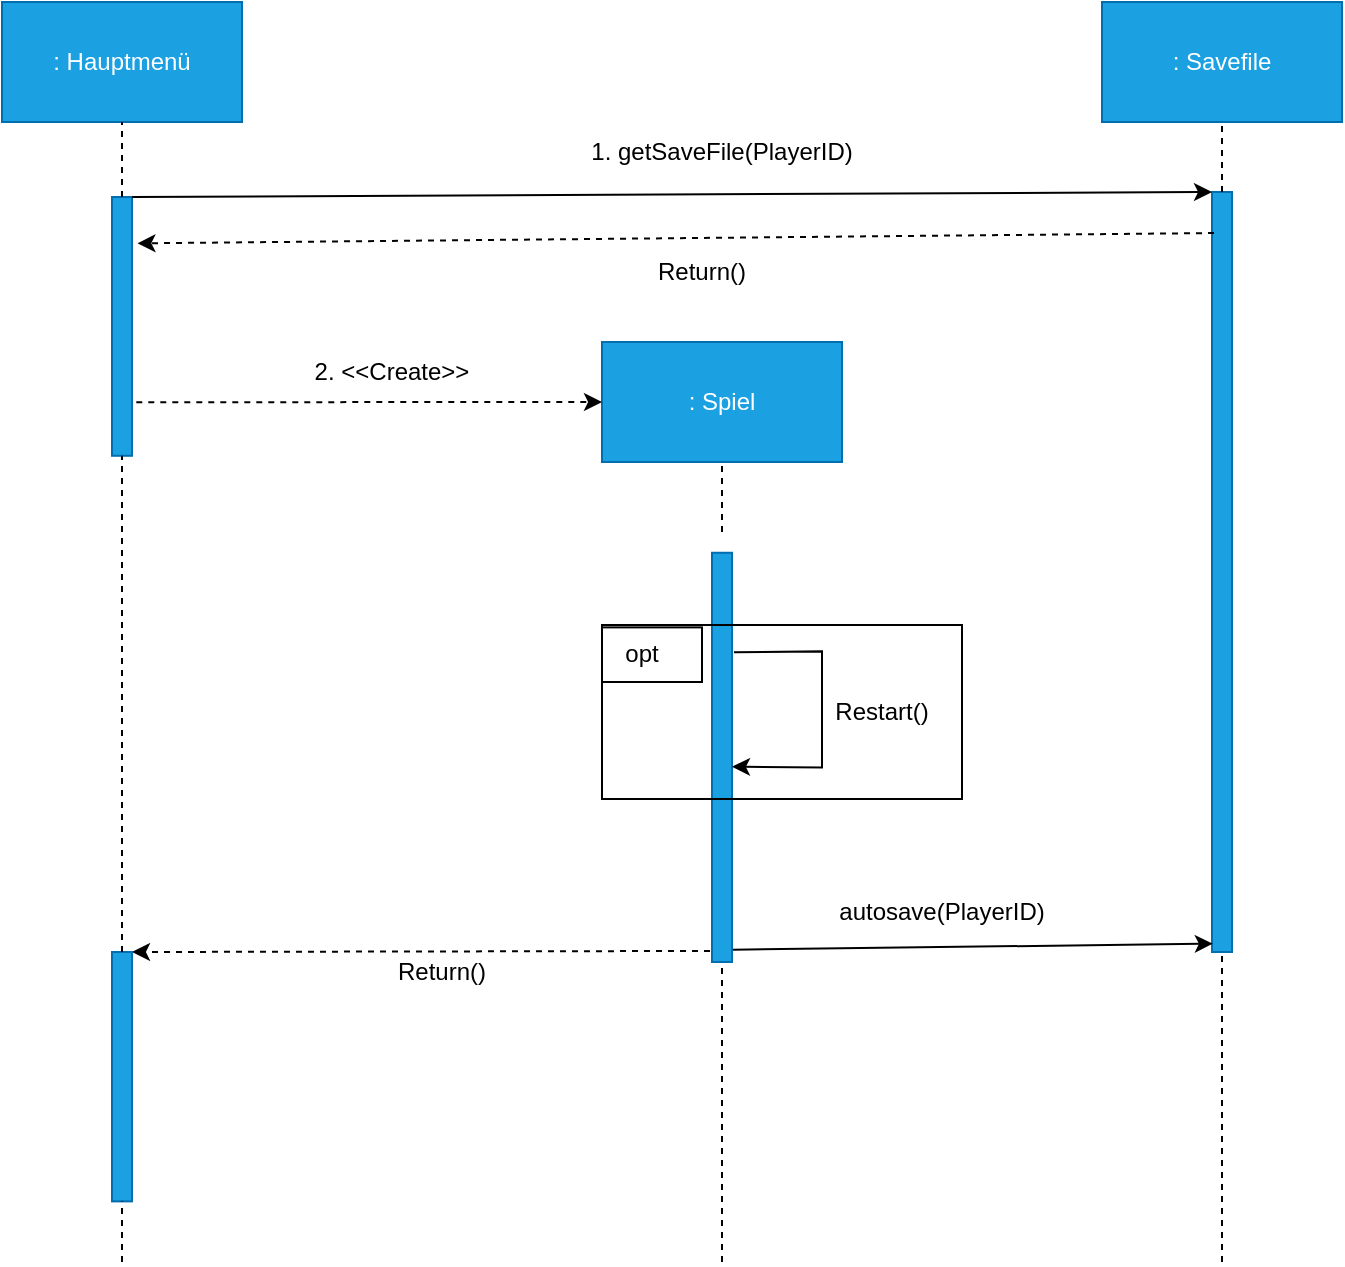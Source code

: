 <mxfile version="24.8.3">
  <diagram name="Seite-1" id="oJDCI8ETv8zkShUsoe8n">
    <mxGraphModel dx="1232" dy="1097" grid="1" gridSize="10" guides="1" tooltips="1" connect="1" arrows="1" fold="1" page="1" pageScale="1" pageWidth="827" pageHeight="1169" math="0" shadow="0">
      <root>
        <mxCell id="0" />
        <mxCell id="1" parent="0" />
        <mxCell id="HWrymoXPi1oPv0uhaC2f-2" value="" style="rounded=0;whiteSpace=wrap;html=1;rotation=-90;fillColor=#1ba1e2;strokeColor=#006EAF;fontColor=#ffffff;" parent="1" vertex="1">
          <mxGeometry x="45.31" y="287.2" width="129.38" height="10" as="geometry" />
        </mxCell>
        <mxCell id="HWrymoXPi1oPv0uhaC2f-3" value=": Hauptmenü" style="rounded=0;whiteSpace=wrap;html=1;fillColor=#1ba1e2;fontColor=#ffffff;strokeColor=#006EAF;" parent="1" vertex="1">
          <mxGeometry x="50" y="130" width="120" height="60" as="geometry" />
        </mxCell>
        <mxCell id="HWrymoXPi1oPv0uhaC2f-5" value="" style="endArrow=none;dashed=1;html=1;rounded=0;entryX=0.5;entryY=1;entryDx=0;entryDy=0;exitX=1;exitY=0.5;exitDx=0;exitDy=0;" parent="1" source="HWrymoXPi1oPv0uhaC2f-2" target="HWrymoXPi1oPv0uhaC2f-3" edge="1">
          <mxGeometry width="50" height="50" relative="1" as="geometry">
            <mxPoint x="370" y="450" as="sourcePoint" />
            <mxPoint x="420" y="400" as="targetPoint" />
          </mxGeometry>
        </mxCell>
        <mxCell id="HWrymoXPi1oPv0uhaC2f-6" value="" style="rounded=0;whiteSpace=wrap;html=1;rotation=-90;fillColor=#1ba1e2;strokeColor=#006EAF;fontColor=#ffffff;" parent="1" vertex="1">
          <mxGeometry x="307.69" y="502.69" width="204.62" height="10" as="geometry" />
        </mxCell>
        <mxCell id="HWrymoXPi1oPv0uhaC2f-7" value="" style="rounded=0;whiteSpace=wrap;html=1;rotation=-90;fillColor=#1ba1e2;strokeColor=#006EAF;fontColor=#ffffff;" parent="1" vertex="1">
          <mxGeometry x="470" y="410" width="380" height="10" as="geometry" />
        </mxCell>
        <mxCell id="HWrymoXPi1oPv0uhaC2f-9" value=": Spiel" style="rounded=0;whiteSpace=wrap;html=1;fillColor=#1ba1e2;fontColor=#ffffff;strokeColor=#006EAF;" parent="1" vertex="1">
          <mxGeometry x="350" y="300" width="120" height="60" as="geometry" />
        </mxCell>
        <mxCell id="HWrymoXPi1oPv0uhaC2f-10" value=": Savefile" style="rounded=0;whiteSpace=wrap;html=1;fillColor=#1ba1e2;fontColor=#ffffff;strokeColor=#006EAF;" parent="1" vertex="1">
          <mxGeometry x="600" y="130" width="120" height="60" as="geometry" />
        </mxCell>
        <mxCell id="HWrymoXPi1oPv0uhaC2f-11" value="" style="endArrow=none;dashed=1;html=1;rounded=0;entryX=0.5;entryY=1;entryDx=0;entryDy=0;exitX=1;exitY=0.5;exitDx=0;exitDy=0;" parent="1" target="HWrymoXPi1oPv0uhaC2f-9" edge="1">
          <mxGeometry width="50" height="50" relative="1" as="geometry">
            <mxPoint x="410" y="395" as="sourcePoint" />
            <mxPoint x="409.5" y="280" as="targetPoint" />
          </mxGeometry>
        </mxCell>
        <mxCell id="HWrymoXPi1oPv0uhaC2f-12" value="" style="endArrow=none;dashed=1;html=1;rounded=0;entryX=0.5;entryY=1;entryDx=0;entryDy=0;exitX=1;exitY=0.5;exitDx=0;exitDy=0;" parent="1" source="HWrymoXPi1oPv0uhaC2f-7" target="HWrymoXPi1oPv0uhaC2f-10" edge="1">
          <mxGeometry width="50" height="50" relative="1" as="geometry">
            <mxPoint x="560" y="340" as="sourcePoint" />
            <mxPoint x="610" y="290" as="targetPoint" />
          </mxGeometry>
        </mxCell>
        <mxCell id="HWrymoXPi1oPv0uhaC2f-16" value="" style="endArrow=classic;dashed=1;html=1;rounded=0;entryX=0;entryY=0.5;entryDx=0;entryDy=0;endFill=1;exitX=0.207;exitY=1.214;exitDx=0;exitDy=0;exitPerimeter=0;" parent="1" source="HWrymoXPi1oPv0uhaC2f-2" target="HWrymoXPi1oPv0uhaC2f-9" edge="1">
          <mxGeometry width="50" height="50" relative="1" as="geometry">
            <mxPoint x="120" y="330" as="sourcePoint" />
            <mxPoint x="360" y="470" as="targetPoint" />
          </mxGeometry>
        </mxCell>
        <mxCell id="HWrymoXPi1oPv0uhaC2f-17" value="2. &amp;lt;&amp;lt;Create&amp;gt;&amp;gt;" style="text;html=1;align=center;verticalAlign=middle;whiteSpace=wrap;rounded=0;" parent="1" vertex="1">
          <mxGeometry x="200" y="300" width="90" height="30" as="geometry" />
        </mxCell>
        <mxCell id="HWrymoXPi1oPv0uhaC2f-18" value="" style="endArrow=classic;html=1;rounded=0;exitX=1;exitY=1;exitDx=0;exitDy=0;entryX=1;entryY=0;entryDx=0;entryDy=0;endFill=1;" parent="1" source="HWrymoXPi1oPv0uhaC2f-2" target="HWrymoXPi1oPv0uhaC2f-7" edge="1">
          <mxGeometry width="50" height="50" relative="1" as="geometry">
            <mxPoint x="310" y="520" as="sourcePoint" />
            <mxPoint x="360" y="470" as="targetPoint" />
          </mxGeometry>
        </mxCell>
        <mxCell id="HWrymoXPi1oPv0uhaC2f-19" value="1. getSaveFile(PlayerID)" style="text;html=1;align=center;verticalAlign=middle;whiteSpace=wrap;rounded=0;" parent="1" vertex="1">
          <mxGeometry x="340" y="190" width="140" height="30" as="geometry" />
        </mxCell>
        <mxCell id="HWrymoXPi1oPv0uhaC2f-22" value="" style="endArrow=classic;html=1;rounded=0;entryX=0.75;entryY=1;entryDx=0;entryDy=0;exitX=0.914;exitY=1.1;exitDx=0;exitDy=0;exitPerimeter=0;" parent="1" edge="1">
          <mxGeometry width="50" height="50" relative="1" as="geometry">
            <mxPoint x="415.995" y="455.1" as="sourcePoint" />
            <mxPoint x="414.995" y="512.378" as="targetPoint" />
            <Array as="points">
              <mxPoint x="460" y="454.69" />
              <mxPoint x="460" y="512.69" />
            </Array>
          </mxGeometry>
        </mxCell>
        <mxCell id="HWrymoXPi1oPv0uhaC2f-23" value="Restart()" style="text;html=1;align=center;verticalAlign=middle;whiteSpace=wrap;rounded=0;" parent="1" vertex="1">
          <mxGeometry x="460" y="470" width="60" height="30" as="geometry" />
        </mxCell>
        <mxCell id="HWrymoXPi1oPv0uhaC2f-24" value="" style="endArrow=classic;html=1;rounded=0;exitX=0.03;exitY=1.043;exitDx=0;exitDy=0;exitPerimeter=0;endFill=1;entryX=0.011;entryY=0.043;entryDx=0;entryDy=0;entryPerimeter=0;" parent="1" source="HWrymoXPi1oPv0uhaC2f-6" target="HWrymoXPi1oPv0uhaC2f-7" edge="1">
          <mxGeometry width="50" height="50" relative="1" as="geometry">
            <mxPoint x="413.995" y="597.783" as="sourcePoint" />
            <mxPoint x="650" y="600" as="targetPoint" />
          </mxGeometry>
        </mxCell>
        <mxCell id="HWrymoXPi1oPv0uhaC2f-25" value="auto&lt;span style=&quot;background-color: initial;&quot;&gt;save(PlayerID)&lt;/span&gt;" style="text;html=1;align=center;verticalAlign=middle;whiteSpace=wrap;rounded=0;" parent="1" vertex="1">
          <mxGeometry x="490" y="570" width="60" height="30" as="geometry" />
        </mxCell>
        <mxCell id="HWrymoXPi1oPv0uhaC2f-26" value="" style="endArrow=classic;dashed=1;html=1;rounded=0;entryX=0.821;entryY=1.271;entryDx=0;entryDy=0;entryPerimeter=0;endFill=1;exitX=0.946;exitY=0.1;exitDx=0;exitDy=0;exitPerimeter=0;" parent="1" source="HWrymoXPi1oPv0uhaC2f-7" target="HWrymoXPi1oPv0uhaC2f-2" edge="1">
          <mxGeometry width="50" height="50" relative="1" as="geometry">
            <mxPoint x="650" y="252" as="sourcePoint" />
            <mxPoint x="390" y="240" as="targetPoint" />
          </mxGeometry>
        </mxCell>
        <mxCell id="HWrymoXPi1oPv0uhaC2f-27" value="Return()" style="text;html=1;align=center;verticalAlign=middle;whiteSpace=wrap;rounded=0;" parent="1" vertex="1">
          <mxGeometry x="370" y="250" width="60" height="30" as="geometry" />
        </mxCell>
        <mxCell id="HWrymoXPi1oPv0uhaC2f-28" value="" style="endArrow=classic;dashed=1;html=1;rounded=0;endFill=1;exitX=0.027;exitY=-0.1;exitDx=0;exitDy=0;exitPerimeter=0;entryX=1;entryY=1;entryDx=0;entryDy=0;" parent="1" source="HWrymoXPi1oPv0uhaC2f-6" target="HWrymoXPi1oPv0uhaC2f-30" edge="1">
          <mxGeometry width="50" height="50" relative="1" as="geometry">
            <mxPoint x="200" y="750" as="sourcePoint" />
            <mxPoint x="150" y="598" as="targetPoint" />
          </mxGeometry>
        </mxCell>
        <mxCell id="HWrymoXPi1oPv0uhaC2f-29" value="Return()" style="text;html=1;align=center;verticalAlign=middle;whiteSpace=wrap;rounded=0;" parent="1" vertex="1">
          <mxGeometry x="240" y="600" width="60" height="30" as="geometry" />
        </mxCell>
        <mxCell id="HWrymoXPi1oPv0uhaC2f-30" value="" style="rounded=0;whiteSpace=wrap;html=1;rotation=-90;fillColor=#1ba1e2;strokeColor=#006EAF;fontColor=#ffffff;" parent="1" vertex="1">
          <mxGeometry x="47.66" y="662.35" width="124.69" height="10" as="geometry" />
        </mxCell>
        <mxCell id="HWrymoXPi1oPv0uhaC2f-31" value="" style="endArrow=none;dashed=1;html=1;rounded=0;entryX=0;entryY=0.5;entryDx=0;entryDy=0;exitX=1;exitY=0.5;exitDx=0;exitDy=0;" parent="1" source="HWrymoXPi1oPv0uhaC2f-30" target="HWrymoXPi1oPv0uhaC2f-2" edge="1">
          <mxGeometry width="50" height="50" relative="1" as="geometry">
            <mxPoint x="90" y="430" as="sourcePoint" />
            <mxPoint x="140" y="380" as="targetPoint" />
          </mxGeometry>
        </mxCell>
        <mxCell id="HWrymoXPi1oPv0uhaC2f-33" value="" style="rounded=0;whiteSpace=wrap;html=1;fillColor=none;" parent="1" vertex="1">
          <mxGeometry x="350" y="441.5" width="180" height="87" as="geometry" />
        </mxCell>
        <mxCell id="HWrymoXPi1oPv0uhaC2f-34" value="opt&lt;span style=&quot;white-space: pre;&quot;&gt;&#x9;&lt;/span&gt;" style="rounded=0;whiteSpace=wrap;html=1;" parent="1" vertex="1">
          <mxGeometry x="350" y="442.69" width="50" height="27.31" as="geometry" />
        </mxCell>
        <mxCell id="HWrymoXPi1oPv0uhaC2f-35" value="" style="endArrow=none;dashed=1;html=1;rounded=0;entryX=0;entryY=0.5;entryDx=0;entryDy=0;" parent="1" target="HWrymoXPi1oPv0uhaC2f-30" edge="1">
          <mxGeometry width="50" height="50" relative="1" as="geometry">
            <mxPoint x="110" y="760" as="sourcePoint" />
            <mxPoint x="130" y="740" as="targetPoint" />
          </mxGeometry>
        </mxCell>
        <mxCell id="HWrymoXPi1oPv0uhaC2f-36" value="" style="endArrow=none;dashed=1;html=1;rounded=0;entryX=0;entryY=0.5;entryDx=0;entryDy=0;" parent="1" target="HWrymoXPi1oPv0uhaC2f-6" edge="1">
          <mxGeometry width="50" height="50" relative="1" as="geometry">
            <mxPoint x="410" y="760" as="sourcePoint" />
            <mxPoint x="430" y="630" as="targetPoint" />
          </mxGeometry>
        </mxCell>
        <mxCell id="HWrymoXPi1oPv0uhaC2f-37" value="" style="endArrow=none;dashed=1;html=1;rounded=0;entryX=0;entryY=0.5;entryDx=0;entryDy=0;" parent="1" target="HWrymoXPi1oPv0uhaC2f-7" edge="1">
          <mxGeometry width="50" height="50" relative="1" as="geometry">
            <mxPoint x="660" y="760" as="sourcePoint" />
            <mxPoint x="690" y="620" as="targetPoint" />
          </mxGeometry>
        </mxCell>
      </root>
    </mxGraphModel>
  </diagram>
</mxfile>
